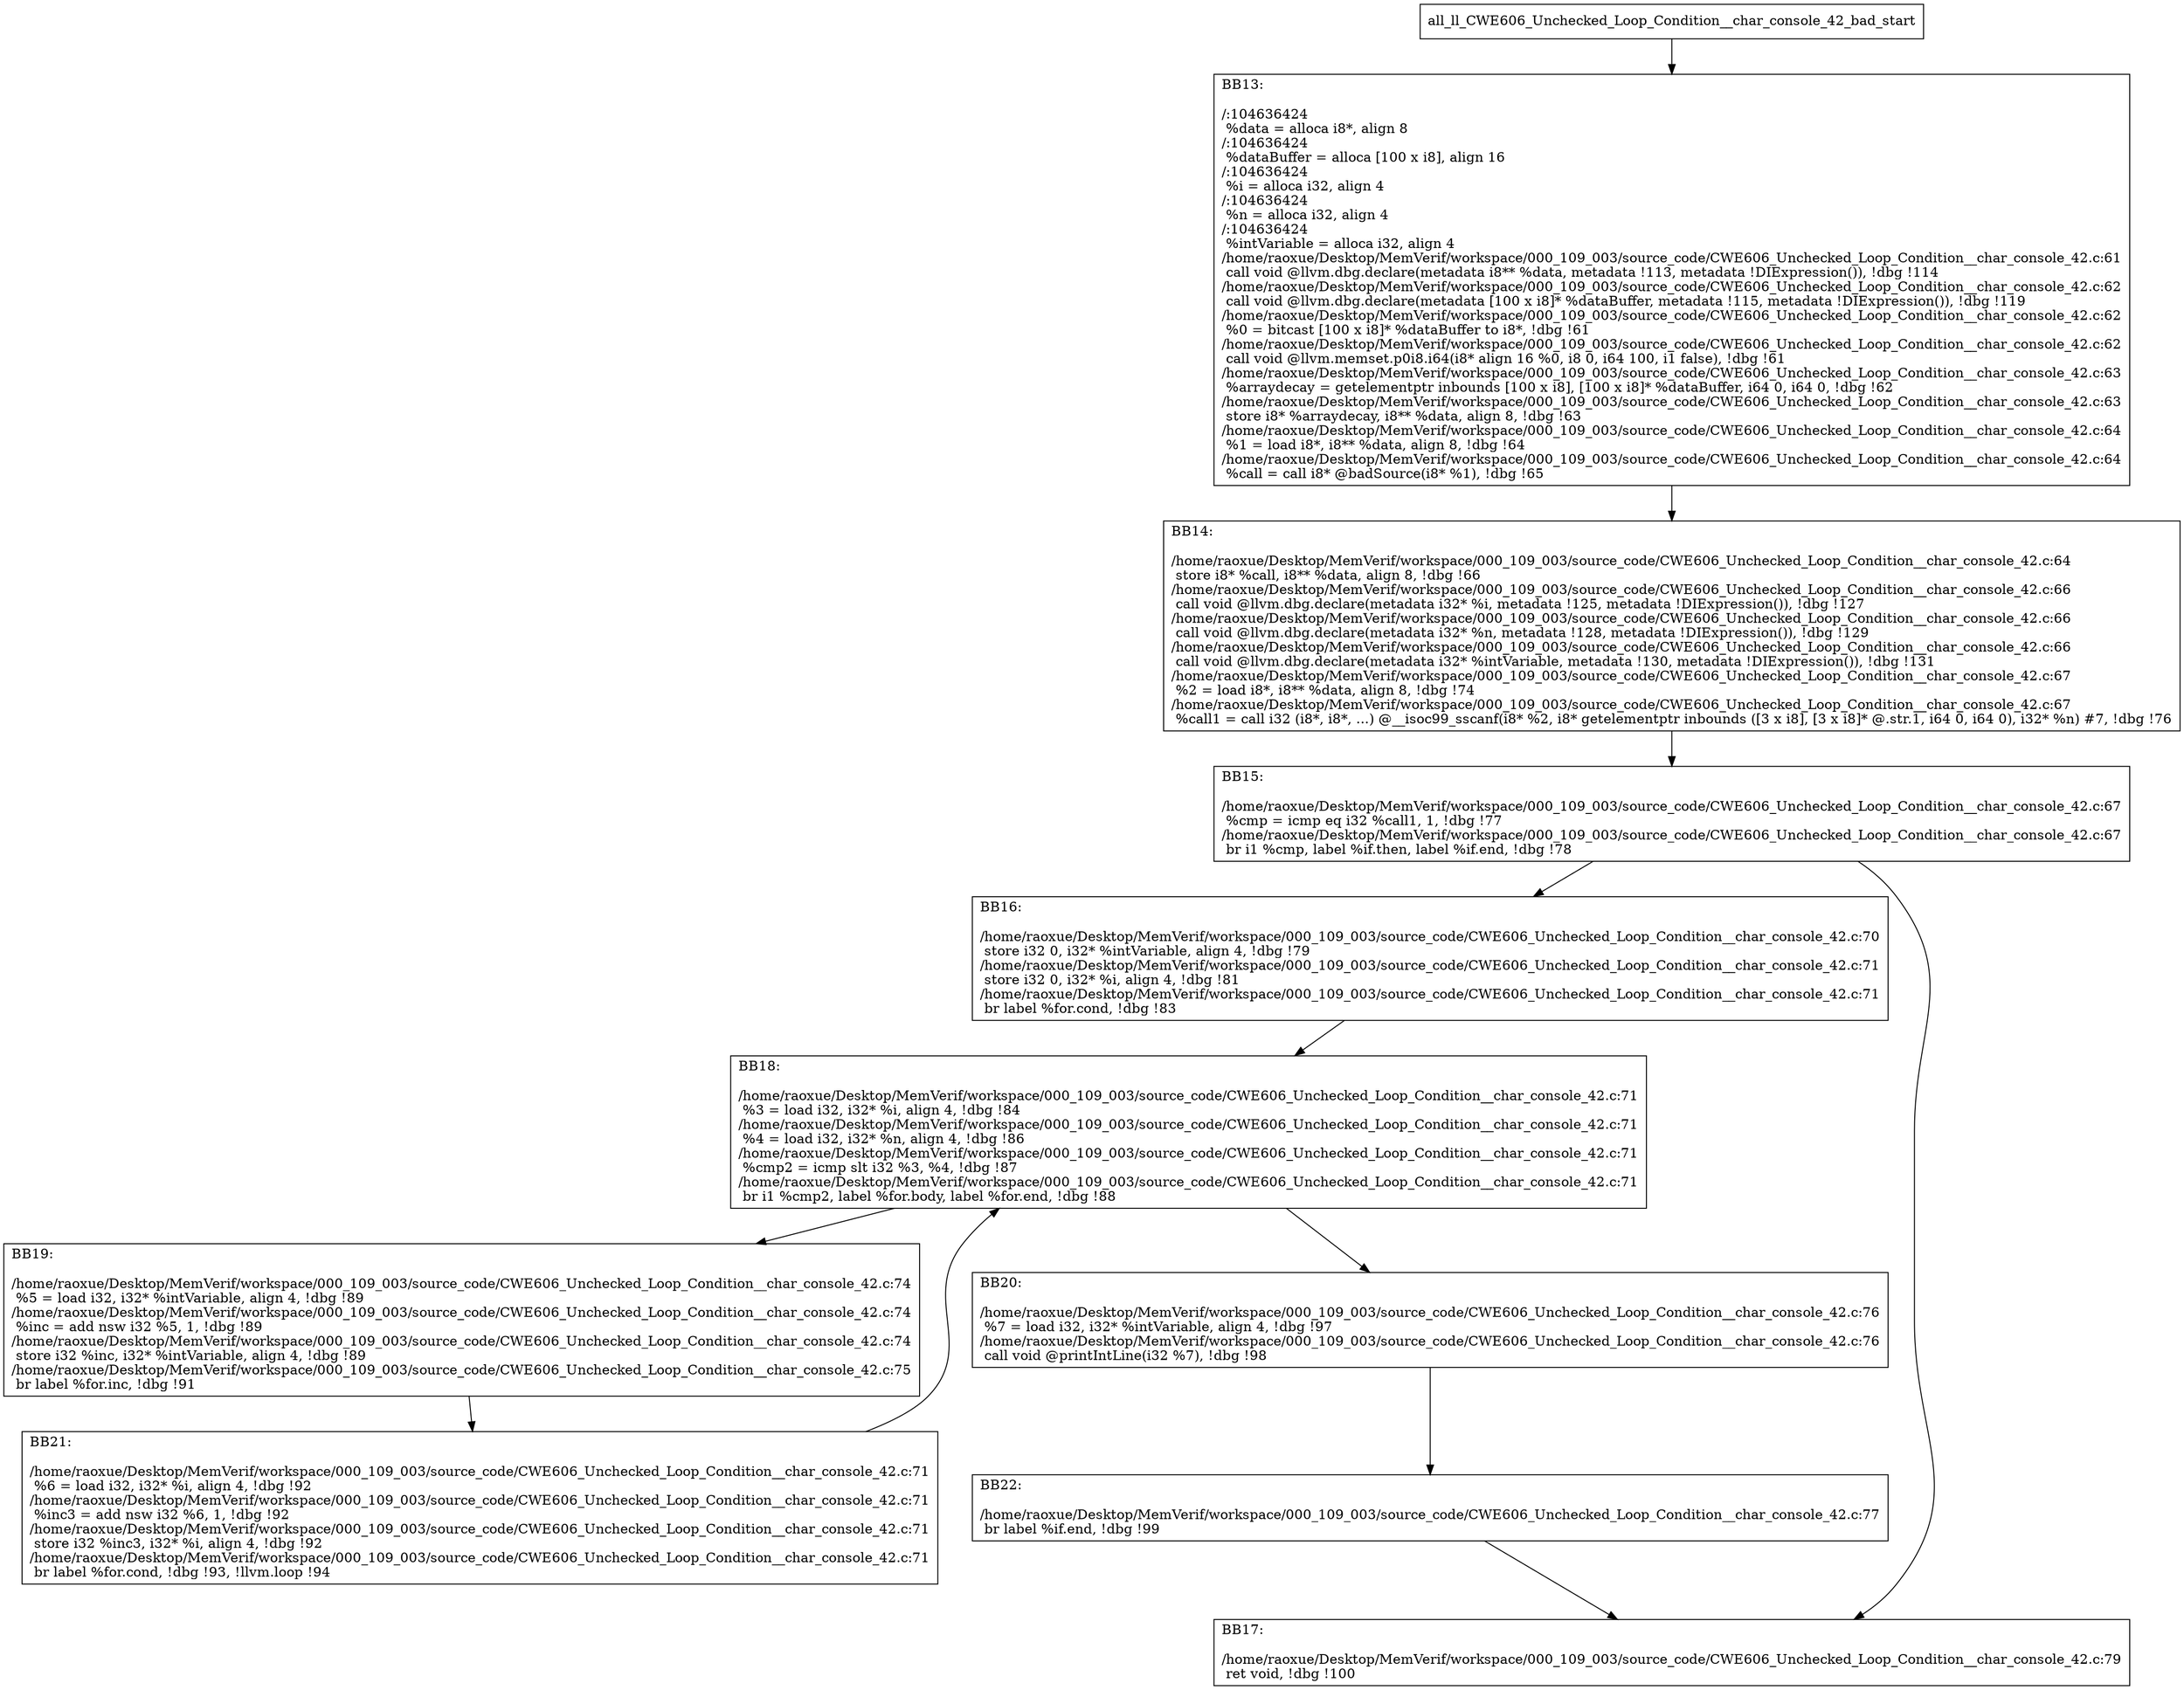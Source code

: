 digraph "CFG for'all_ll_CWE606_Unchecked_Loop_Condition__char_console_42_bad' function" {
	BBall_ll_CWE606_Unchecked_Loop_Condition__char_console_42_bad_start[shape=record,label="{all_ll_CWE606_Unchecked_Loop_Condition__char_console_42_bad_start}"];
	BBall_ll_CWE606_Unchecked_Loop_Condition__char_console_42_bad_start-> all_ll_CWE606_Unchecked_Loop_Condition__char_console_42_badBB13;
	all_ll_CWE606_Unchecked_Loop_Condition__char_console_42_badBB13 [shape=record, label="{BB13:\l\l/:104636424\l
  %data = alloca i8*, align 8\l
/:104636424\l
  %dataBuffer = alloca [100 x i8], align 16\l
/:104636424\l
  %i = alloca i32, align 4\l
/:104636424\l
  %n = alloca i32, align 4\l
/:104636424\l
  %intVariable = alloca i32, align 4\l
/home/raoxue/Desktop/MemVerif/workspace/000_109_003/source_code/CWE606_Unchecked_Loop_Condition__char_console_42.c:61\l
  call void @llvm.dbg.declare(metadata i8** %data, metadata !113, metadata !DIExpression()), !dbg !114\l
/home/raoxue/Desktop/MemVerif/workspace/000_109_003/source_code/CWE606_Unchecked_Loop_Condition__char_console_42.c:62\l
  call void @llvm.dbg.declare(metadata [100 x i8]* %dataBuffer, metadata !115, metadata !DIExpression()), !dbg !119\l
/home/raoxue/Desktop/MemVerif/workspace/000_109_003/source_code/CWE606_Unchecked_Loop_Condition__char_console_42.c:62\l
  %0 = bitcast [100 x i8]* %dataBuffer to i8*, !dbg !61\l
/home/raoxue/Desktop/MemVerif/workspace/000_109_003/source_code/CWE606_Unchecked_Loop_Condition__char_console_42.c:62\l
  call void @llvm.memset.p0i8.i64(i8* align 16 %0, i8 0, i64 100, i1 false), !dbg !61\l
/home/raoxue/Desktop/MemVerif/workspace/000_109_003/source_code/CWE606_Unchecked_Loop_Condition__char_console_42.c:63\l
  %arraydecay = getelementptr inbounds [100 x i8], [100 x i8]* %dataBuffer, i64 0, i64 0, !dbg !62\l
/home/raoxue/Desktop/MemVerif/workspace/000_109_003/source_code/CWE606_Unchecked_Loop_Condition__char_console_42.c:63\l
  store i8* %arraydecay, i8** %data, align 8, !dbg !63\l
/home/raoxue/Desktop/MemVerif/workspace/000_109_003/source_code/CWE606_Unchecked_Loop_Condition__char_console_42.c:64\l
  %1 = load i8*, i8** %data, align 8, !dbg !64\l
/home/raoxue/Desktop/MemVerif/workspace/000_109_003/source_code/CWE606_Unchecked_Loop_Condition__char_console_42.c:64\l
  %call = call i8* @badSource(i8* %1), !dbg !65\l
}"];
	all_ll_CWE606_Unchecked_Loop_Condition__char_console_42_badBB13-> all_ll_CWE606_Unchecked_Loop_Condition__char_console_42_badBB14;
	all_ll_CWE606_Unchecked_Loop_Condition__char_console_42_badBB14 [shape=record, label="{BB14:\l\l/home/raoxue/Desktop/MemVerif/workspace/000_109_003/source_code/CWE606_Unchecked_Loop_Condition__char_console_42.c:64\l
  store i8* %call, i8** %data, align 8, !dbg !66\l
/home/raoxue/Desktop/MemVerif/workspace/000_109_003/source_code/CWE606_Unchecked_Loop_Condition__char_console_42.c:66\l
  call void @llvm.dbg.declare(metadata i32* %i, metadata !125, metadata !DIExpression()), !dbg !127\l
/home/raoxue/Desktop/MemVerif/workspace/000_109_003/source_code/CWE606_Unchecked_Loop_Condition__char_console_42.c:66\l
  call void @llvm.dbg.declare(metadata i32* %n, metadata !128, metadata !DIExpression()), !dbg !129\l
/home/raoxue/Desktop/MemVerif/workspace/000_109_003/source_code/CWE606_Unchecked_Loop_Condition__char_console_42.c:66\l
  call void @llvm.dbg.declare(metadata i32* %intVariable, metadata !130, metadata !DIExpression()), !dbg !131\l
/home/raoxue/Desktop/MemVerif/workspace/000_109_003/source_code/CWE606_Unchecked_Loop_Condition__char_console_42.c:67\l
  %2 = load i8*, i8** %data, align 8, !dbg !74\l
/home/raoxue/Desktop/MemVerif/workspace/000_109_003/source_code/CWE606_Unchecked_Loop_Condition__char_console_42.c:67\l
  %call1 = call i32 (i8*, i8*, ...) @__isoc99_sscanf(i8* %2, i8* getelementptr inbounds ([3 x i8], [3 x i8]* @.str.1, i64 0, i64 0), i32* %n) #7, !dbg !76\l
}"];
	all_ll_CWE606_Unchecked_Loop_Condition__char_console_42_badBB14-> all_ll_CWE606_Unchecked_Loop_Condition__char_console_42_badBB15;
	all_ll_CWE606_Unchecked_Loop_Condition__char_console_42_badBB15 [shape=record, label="{BB15:\l\l/home/raoxue/Desktop/MemVerif/workspace/000_109_003/source_code/CWE606_Unchecked_Loop_Condition__char_console_42.c:67\l
  %cmp = icmp eq i32 %call1, 1, !dbg !77\l
/home/raoxue/Desktop/MemVerif/workspace/000_109_003/source_code/CWE606_Unchecked_Loop_Condition__char_console_42.c:67\l
  br i1 %cmp, label %if.then, label %if.end, !dbg !78\l
}"];
	all_ll_CWE606_Unchecked_Loop_Condition__char_console_42_badBB15-> all_ll_CWE606_Unchecked_Loop_Condition__char_console_42_badBB16;
	all_ll_CWE606_Unchecked_Loop_Condition__char_console_42_badBB15-> all_ll_CWE606_Unchecked_Loop_Condition__char_console_42_badBB17;
	all_ll_CWE606_Unchecked_Loop_Condition__char_console_42_badBB16 [shape=record, label="{BB16:\l\l/home/raoxue/Desktop/MemVerif/workspace/000_109_003/source_code/CWE606_Unchecked_Loop_Condition__char_console_42.c:70\l
  store i32 0, i32* %intVariable, align 4, !dbg !79\l
/home/raoxue/Desktop/MemVerif/workspace/000_109_003/source_code/CWE606_Unchecked_Loop_Condition__char_console_42.c:71\l
  store i32 0, i32* %i, align 4, !dbg !81\l
/home/raoxue/Desktop/MemVerif/workspace/000_109_003/source_code/CWE606_Unchecked_Loop_Condition__char_console_42.c:71\l
  br label %for.cond, !dbg !83\l
}"];
	all_ll_CWE606_Unchecked_Loop_Condition__char_console_42_badBB16-> all_ll_CWE606_Unchecked_Loop_Condition__char_console_42_badBB18;
	all_ll_CWE606_Unchecked_Loop_Condition__char_console_42_badBB18 [shape=record, label="{BB18:\l\l/home/raoxue/Desktop/MemVerif/workspace/000_109_003/source_code/CWE606_Unchecked_Loop_Condition__char_console_42.c:71\l
  %3 = load i32, i32* %i, align 4, !dbg !84\l
/home/raoxue/Desktop/MemVerif/workspace/000_109_003/source_code/CWE606_Unchecked_Loop_Condition__char_console_42.c:71\l
  %4 = load i32, i32* %n, align 4, !dbg !86\l
/home/raoxue/Desktop/MemVerif/workspace/000_109_003/source_code/CWE606_Unchecked_Loop_Condition__char_console_42.c:71\l
  %cmp2 = icmp slt i32 %3, %4, !dbg !87\l
/home/raoxue/Desktop/MemVerif/workspace/000_109_003/source_code/CWE606_Unchecked_Loop_Condition__char_console_42.c:71\l
  br i1 %cmp2, label %for.body, label %for.end, !dbg !88\l
}"];
	all_ll_CWE606_Unchecked_Loop_Condition__char_console_42_badBB18-> all_ll_CWE606_Unchecked_Loop_Condition__char_console_42_badBB19;
	all_ll_CWE606_Unchecked_Loop_Condition__char_console_42_badBB18-> all_ll_CWE606_Unchecked_Loop_Condition__char_console_42_badBB20;
	all_ll_CWE606_Unchecked_Loop_Condition__char_console_42_badBB19 [shape=record, label="{BB19:\l\l/home/raoxue/Desktop/MemVerif/workspace/000_109_003/source_code/CWE606_Unchecked_Loop_Condition__char_console_42.c:74\l
  %5 = load i32, i32* %intVariable, align 4, !dbg !89\l
/home/raoxue/Desktop/MemVerif/workspace/000_109_003/source_code/CWE606_Unchecked_Loop_Condition__char_console_42.c:74\l
  %inc = add nsw i32 %5, 1, !dbg !89\l
/home/raoxue/Desktop/MemVerif/workspace/000_109_003/source_code/CWE606_Unchecked_Loop_Condition__char_console_42.c:74\l
  store i32 %inc, i32* %intVariable, align 4, !dbg !89\l
/home/raoxue/Desktop/MemVerif/workspace/000_109_003/source_code/CWE606_Unchecked_Loop_Condition__char_console_42.c:75\l
  br label %for.inc, !dbg !91\l
}"];
	all_ll_CWE606_Unchecked_Loop_Condition__char_console_42_badBB19-> all_ll_CWE606_Unchecked_Loop_Condition__char_console_42_badBB21;
	all_ll_CWE606_Unchecked_Loop_Condition__char_console_42_badBB21 [shape=record, label="{BB21:\l\l/home/raoxue/Desktop/MemVerif/workspace/000_109_003/source_code/CWE606_Unchecked_Loop_Condition__char_console_42.c:71\l
  %6 = load i32, i32* %i, align 4, !dbg !92\l
/home/raoxue/Desktop/MemVerif/workspace/000_109_003/source_code/CWE606_Unchecked_Loop_Condition__char_console_42.c:71\l
  %inc3 = add nsw i32 %6, 1, !dbg !92\l
/home/raoxue/Desktop/MemVerif/workspace/000_109_003/source_code/CWE606_Unchecked_Loop_Condition__char_console_42.c:71\l
  store i32 %inc3, i32* %i, align 4, !dbg !92\l
/home/raoxue/Desktop/MemVerif/workspace/000_109_003/source_code/CWE606_Unchecked_Loop_Condition__char_console_42.c:71\l
  br label %for.cond, !dbg !93, !llvm.loop !94\l
}"];
	all_ll_CWE606_Unchecked_Loop_Condition__char_console_42_badBB21-> all_ll_CWE606_Unchecked_Loop_Condition__char_console_42_badBB18;
	all_ll_CWE606_Unchecked_Loop_Condition__char_console_42_badBB20 [shape=record, label="{BB20:\l\l/home/raoxue/Desktop/MemVerif/workspace/000_109_003/source_code/CWE606_Unchecked_Loop_Condition__char_console_42.c:76\l
  %7 = load i32, i32* %intVariable, align 4, !dbg !97\l
/home/raoxue/Desktop/MemVerif/workspace/000_109_003/source_code/CWE606_Unchecked_Loop_Condition__char_console_42.c:76\l
  call void @printIntLine(i32 %7), !dbg !98\l
}"];
	all_ll_CWE606_Unchecked_Loop_Condition__char_console_42_badBB20-> all_ll_CWE606_Unchecked_Loop_Condition__char_console_42_badBB22;
	all_ll_CWE606_Unchecked_Loop_Condition__char_console_42_badBB22 [shape=record, label="{BB22:\l\l/home/raoxue/Desktop/MemVerif/workspace/000_109_003/source_code/CWE606_Unchecked_Loop_Condition__char_console_42.c:77\l
  br label %if.end, !dbg !99\l
}"];
	all_ll_CWE606_Unchecked_Loop_Condition__char_console_42_badBB22-> all_ll_CWE606_Unchecked_Loop_Condition__char_console_42_badBB17;
	all_ll_CWE606_Unchecked_Loop_Condition__char_console_42_badBB17 [shape=record, label="{BB17:\l\l/home/raoxue/Desktop/MemVerif/workspace/000_109_003/source_code/CWE606_Unchecked_Loop_Condition__char_console_42.c:79\l
  ret void, !dbg !100\l
}"];
}
